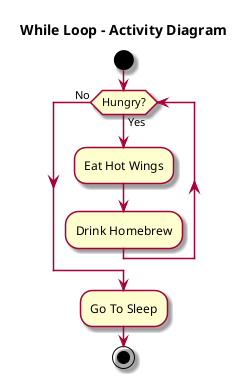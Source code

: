 @startuml While loop - Activity Diagram

skin rose

title While Loop - Activity Diagram 


start

while (Hungry?)  is (Yes)
  :Eat Hot Wings;
  :Drink Homebrew;
endwhile (No)

:Go To Sleep;

stop

@enduml